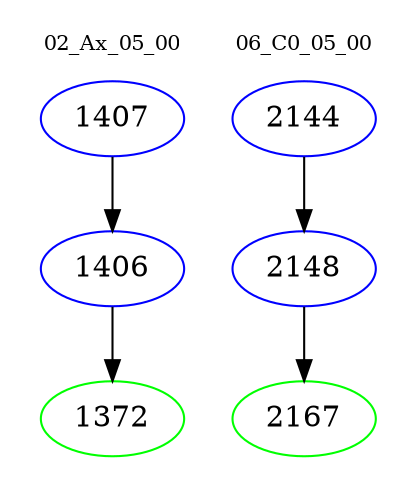 digraph{
subgraph cluster_0 {
color = white
label = "02_Ax_05_00";
fontsize=10;
T0_1407 [label="1407", color="blue"]
T0_1407 -> T0_1406 [color="black"]
T0_1406 [label="1406", color="blue"]
T0_1406 -> T0_1372 [color="black"]
T0_1372 [label="1372", color="green"]
}
subgraph cluster_1 {
color = white
label = "06_C0_05_00";
fontsize=10;
T1_2144 [label="2144", color="blue"]
T1_2144 -> T1_2148 [color="black"]
T1_2148 [label="2148", color="blue"]
T1_2148 -> T1_2167 [color="black"]
T1_2167 [label="2167", color="green"]
}
}
